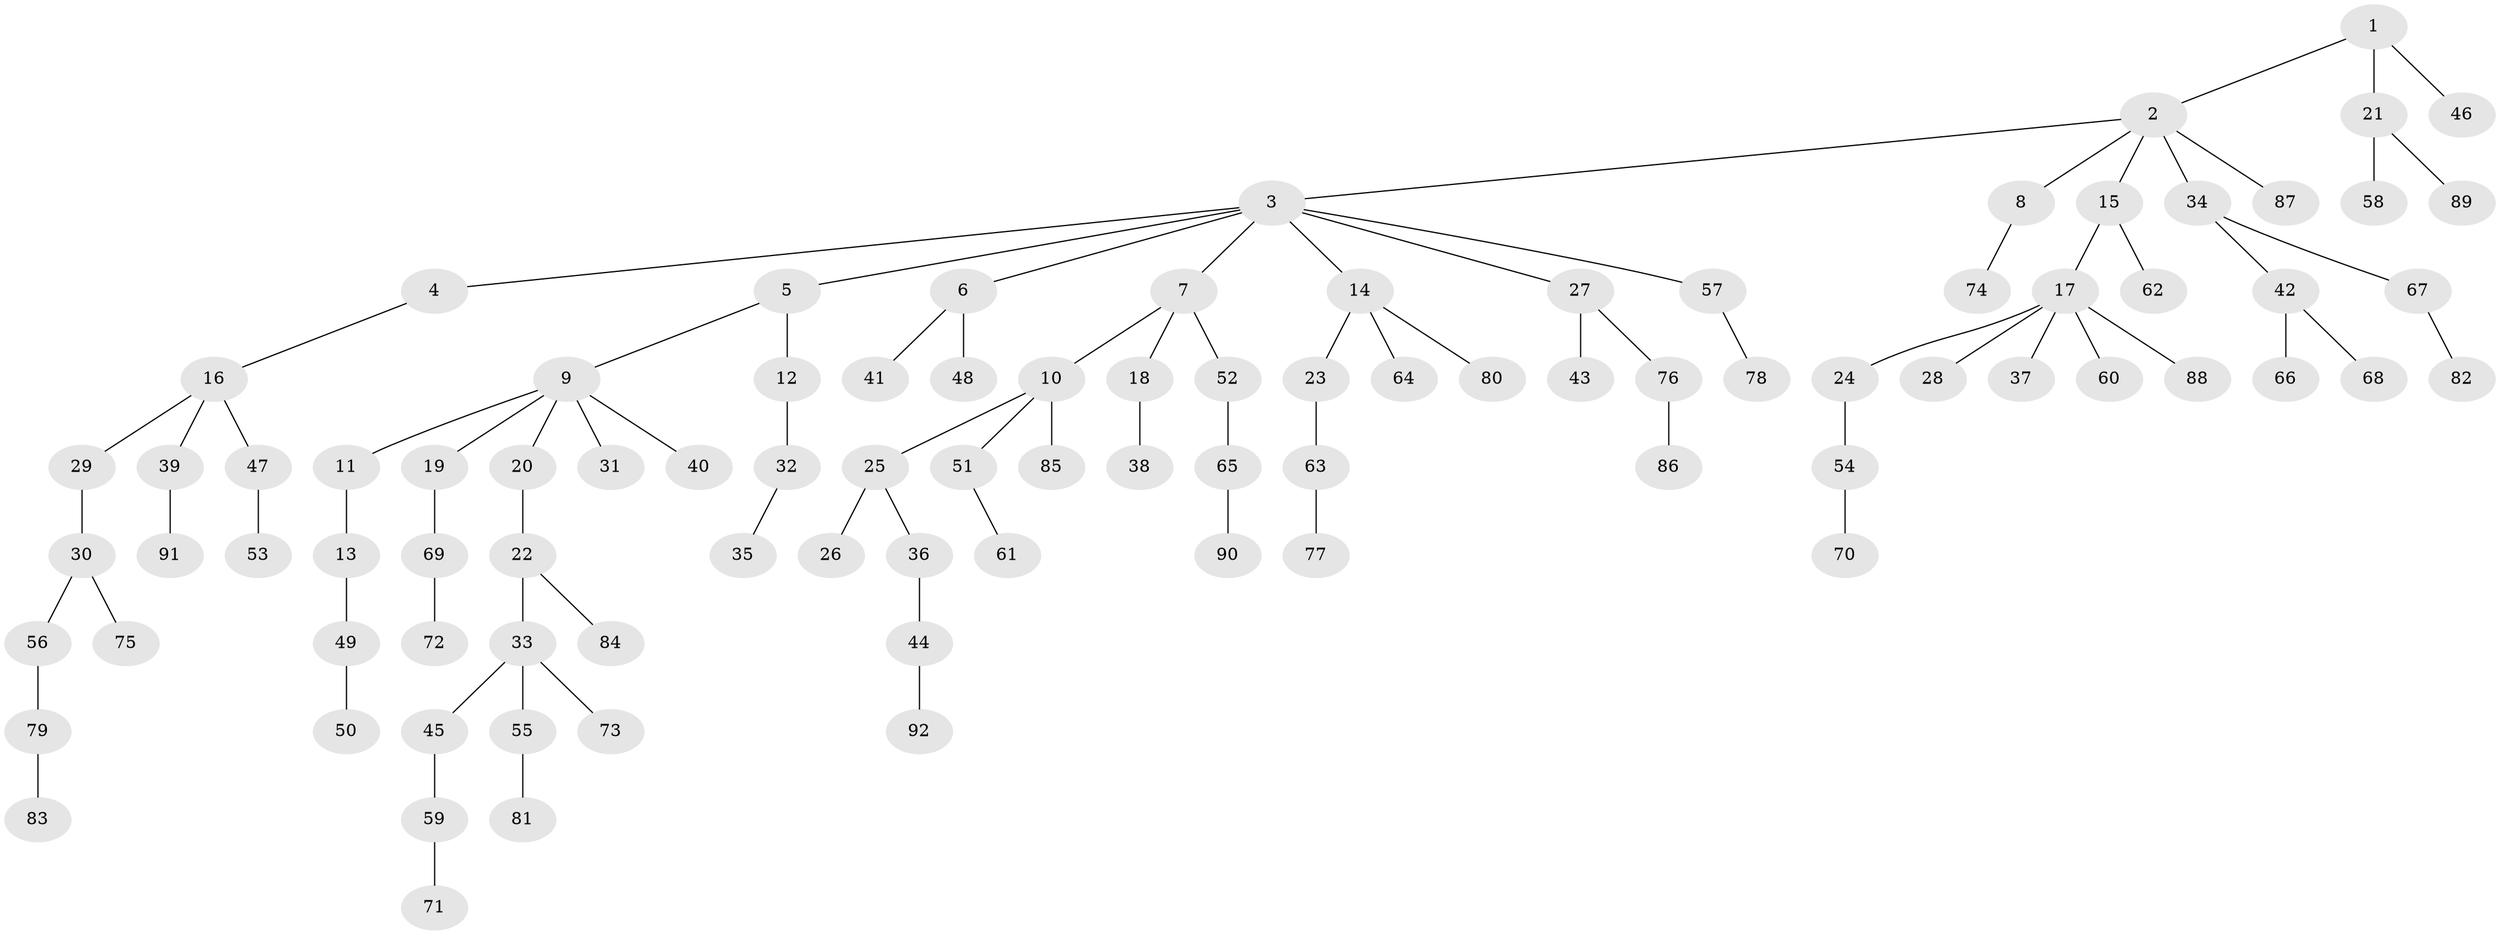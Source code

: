 // Generated by graph-tools (version 1.1) at 2025/50/03/09/25 03:50:18]
// undirected, 92 vertices, 91 edges
graph export_dot {
graph [start="1"]
  node [color=gray90,style=filled];
  1;
  2;
  3;
  4;
  5;
  6;
  7;
  8;
  9;
  10;
  11;
  12;
  13;
  14;
  15;
  16;
  17;
  18;
  19;
  20;
  21;
  22;
  23;
  24;
  25;
  26;
  27;
  28;
  29;
  30;
  31;
  32;
  33;
  34;
  35;
  36;
  37;
  38;
  39;
  40;
  41;
  42;
  43;
  44;
  45;
  46;
  47;
  48;
  49;
  50;
  51;
  52;
  53;
  54;
  55;
  56;
  57;
  58;
  59;
  60;
  61;
  62;
  63;
  64;
  65;
  66;
  67;
  68;
  69;
  70;
  71;
  72;
  73;
  74;
  75;
  76;
  77;
  78;
  79;
  80;
  81;
  82;
  83;
  84;
  85;
  86;
  87;
  88;
  89;
  90;
  91;
  92;
  1 -- 2;
  1 -- 21;
  1 -- 46;
  2 -- 3;
  2 -- 8;
  2 -- 15;
  2 -- 34;
  2 -- 87;
  3 -- 4;
  3 -- 5;
  3 -- 6;
  3 -- 7;
  3 -- 14;
  3 -- 27;
  3 -- 57;
  4 -- 16;
  5 -- 9;
  5 -- 12;
  6 -- 41;
  6 -- 48;
  7 -- 10;
  7 -- 18;
  7 -- 52;
  8 -- 74;
  9 -- 11;
  9 -- 19;
  9 -- 20;
  9 -- 31;
  9 -- 40;
  10 -- 25;
  10 -- 51;
  10 -- 85;
  11 -- 13;
  12 -- 32;
  13 -- 49;
  14 -- 23;
  14 -- 64;
  14 -- 80;
  15 -- 17;
  15 -- 62;
  16 -- 29;
  16 -- 39;
  16 -- 47;
  17 -- 24;
  17 -- 28;
  17 -- 37;
  17 -- 60;
  17 -- 88;
  18 -- 38;
  19 -- 69;
  20 -- 22;
  21 -- 58;
  21 -- 89;
  22 -- 33;
  22 -- 84;
  23 -- 63;
  24 -- 54;
  25 -- 26;
  25 -- 36;
  27 -- 43;
  27 -- 76;
  29 -- 30;
  30 -- 56;
  30 -- 75;
  32 -- 35;
  33 -- 45;
  33 -- 55;
  33 -- 73;
  34 -- 42;
  34 -- 67;
  36 -- 44;
  39 -- 91;
  42 -- 66;
  42 -- 68;
  44 -- 92;
  45 -- 59;
  47 -- 53;
  49 -- 50;
  51 -- 61;
  52 -- 65;
  54 -- 70;
  55 -- 81;
  56 -- 79;
  57 -- 78;
  59 -- 71;
  63 -- 77;
  65 -- 90;
  67 -- 82;
  69 -- 72;
  76 -- 86;
  79 -- 83;
}
